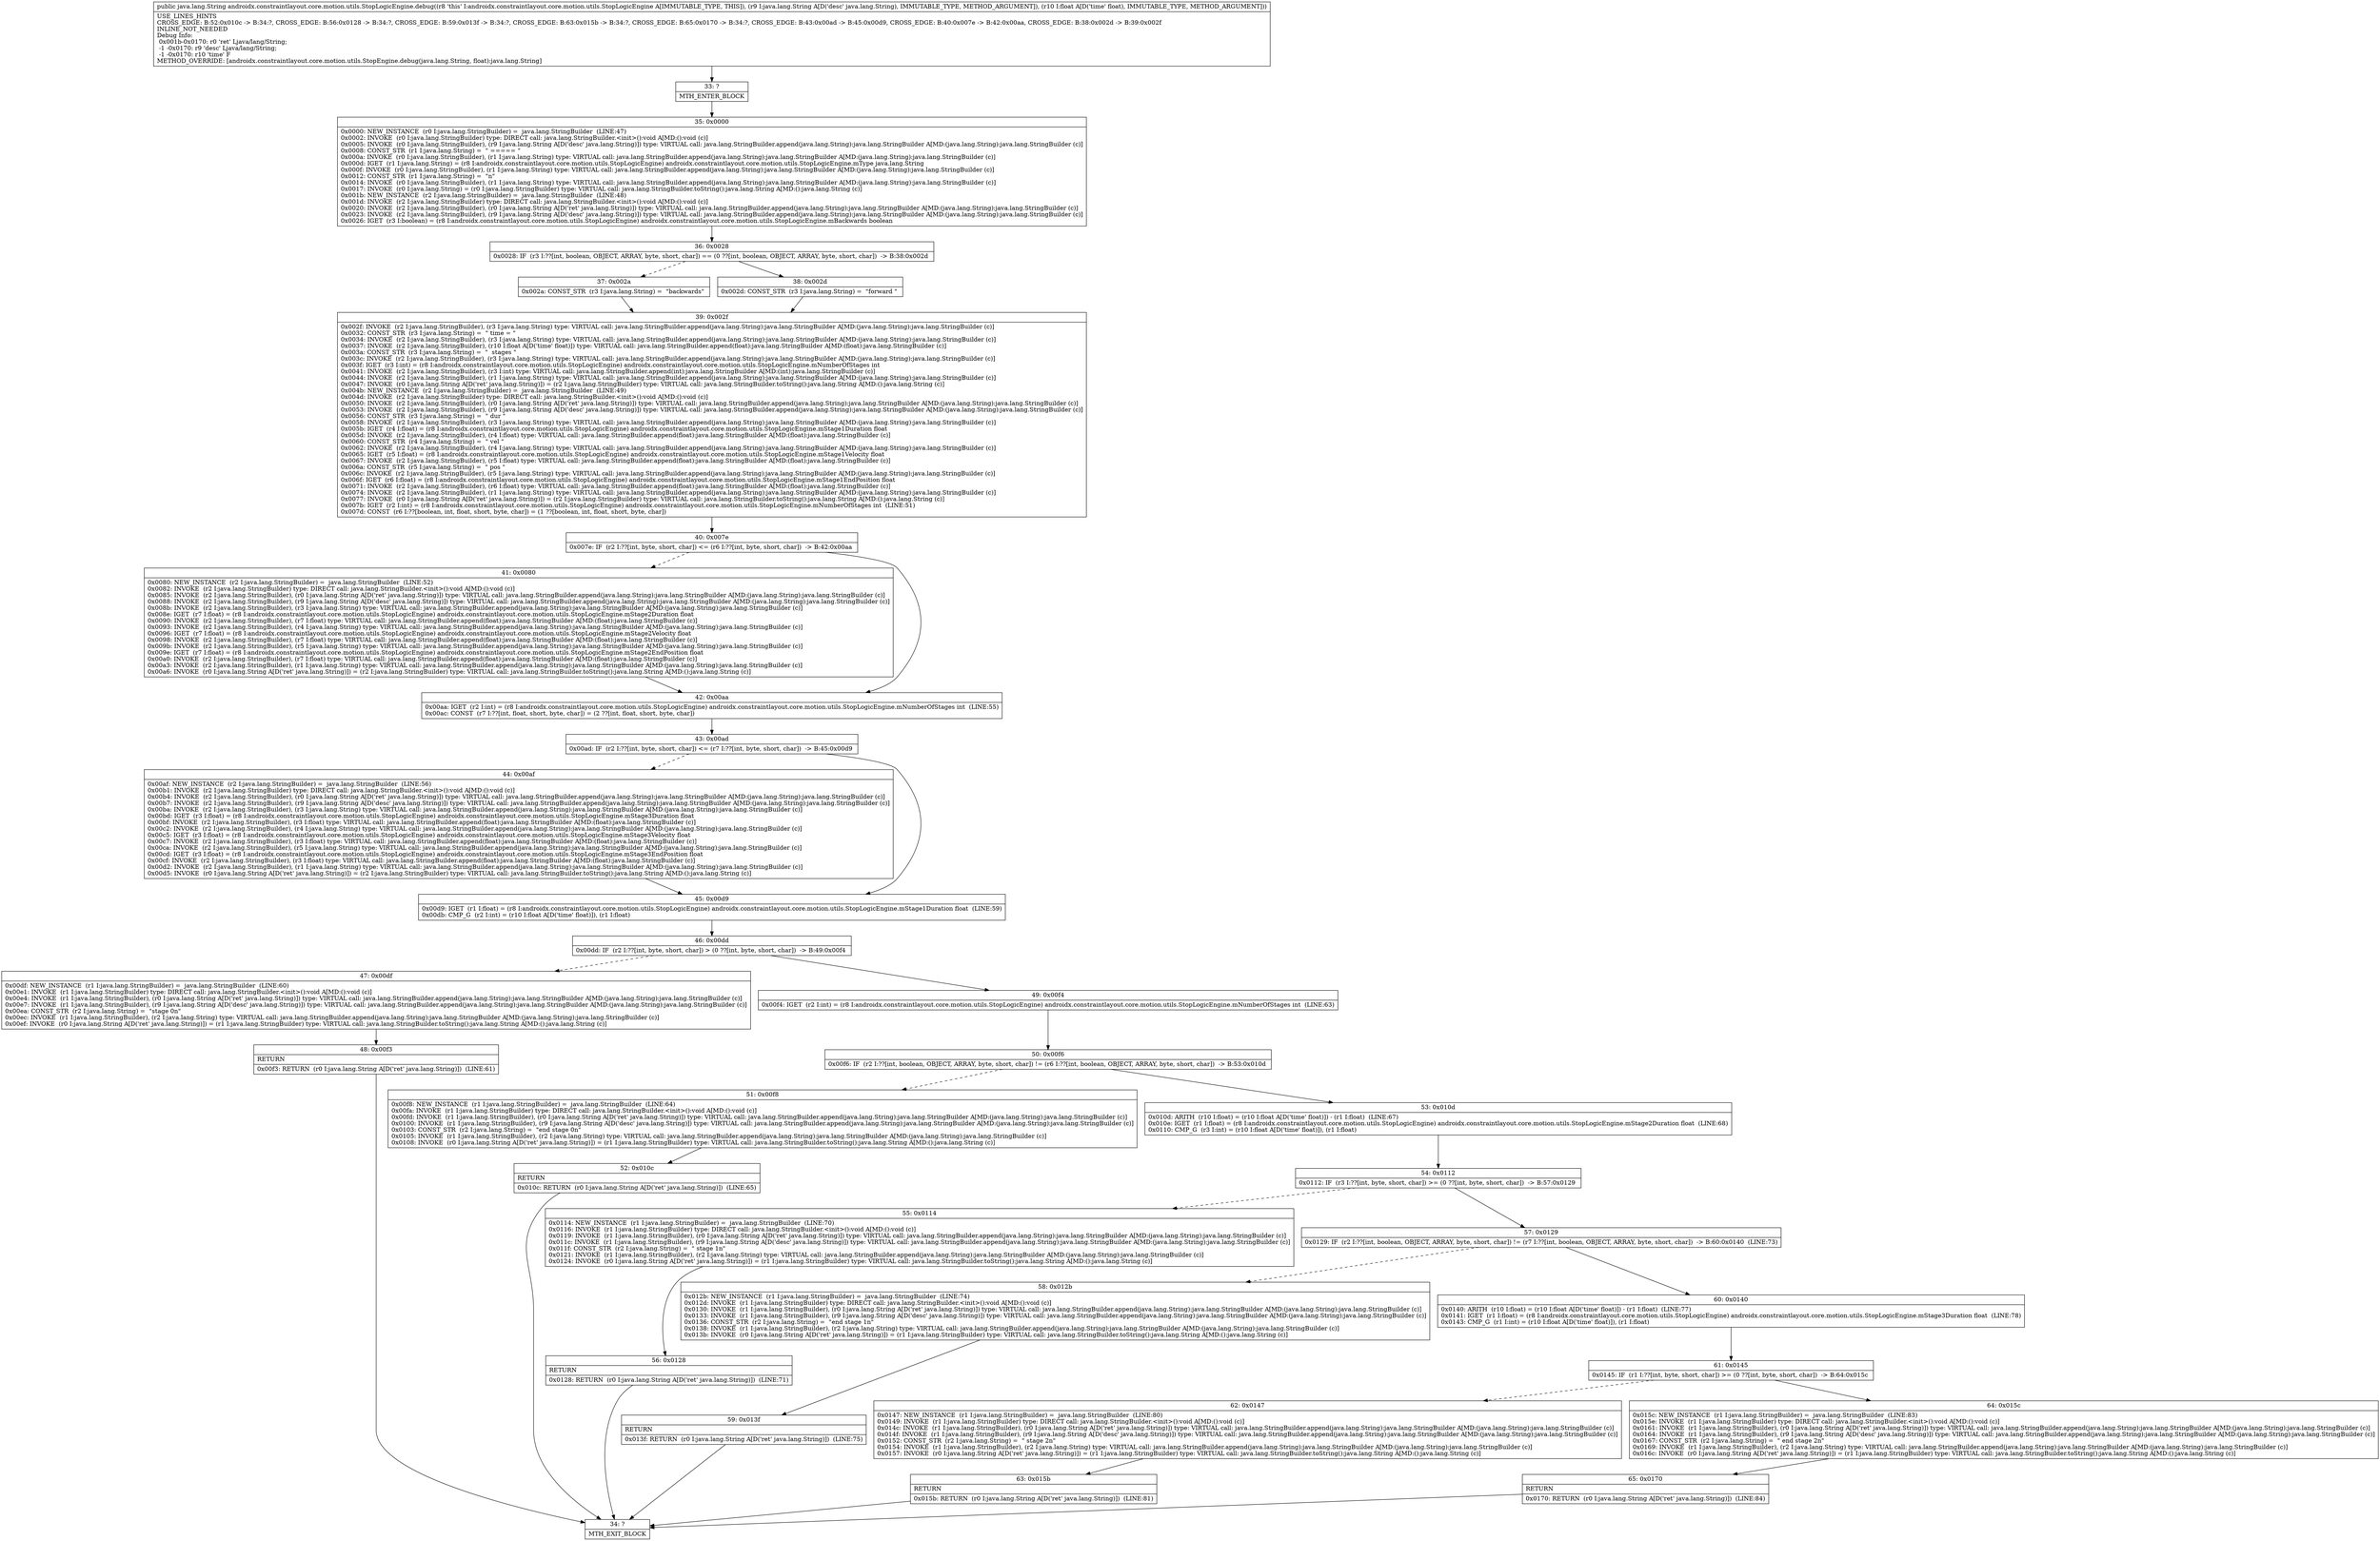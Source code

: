 digraph "CFG forandroidx.constraintlayout.core.motion.utils.StopLogicEngine.debug(Ljava\/lang\/String;F)Ljava\/lang\/String;" {
Node_33 [shape=record,label="{33\:\ ?|MTH_ENTER_BLOCK\l}"];
Node_35 [shape=record,label="{35\:\ 0x0000|0x0000: NEW_INSTANCE  (r0 I:java.lang.StringBuilder) =  java.lang.StringBuilder  (LINE:47)\l0x0002: INVOKE  (r0 I:java.lang.StringBuilder) type: DIRECT call: java.lang.StringBuilder.\<init\>():void A[MD:():void (c)]\l0x0005: INVOKE  (r0 I:java.lang.StringBuilder), (r9 I:java.lang.String A[D('desc' java.lang.String)]) type: VIRTUAL call: java.lang.StringBuilder.append(java.lang.String):java.lang.StringBuilder A[MD:(java.lang.String):java.lang.StringBuilder (c)]\l0x0008: CONST_STR  (r1 I:java.lang.String) =  \" ===== \" \l0x000a: INVOKE  (r0 I:java.lang.StringBuilder), (r1 I:java.lang.String) type: VIRTUAL call: java.lang.StringBuilder.append(java.lang.String):java.lang.StringBuilder A[MD:(java.lang.String):java.lang.StringBuilder (c)]\l0x000d: IGET  (r1 I:java.lang.String) = (r8 I:androidx.constraintlayout.core.motion.utils.StopLogicEngine) androidx.constraintlayout.core.motion.utils.StopLogicEngine.mType java.lang.String \l0x000f: INVOKE  (r0 I:java.lang.StringBuilder), (r1 I:java.lang.String) type: VIRTUAL call: java.lang.StringBuilder.append(java.lang.String):java.lang.StringBuilder A[MD:(java.lang.String):java.lang.StringBuilder (c)]\l0x0012: CONST_STR  (r1 I:java.lang.String) =  \"n\" \l0x0014: INVOKE  (r0 I:java.lang.StringBuilder), (r1 I:java.lang.String) type: VIRTUAL call: java.lang.StringBuilder.append(java.lang.String):java.lang.StringBuilder A[MD:(java.lang.String):java.lang.StringBuilder (c)]\l0x0017: INVOKE  (r0 I:java.lang.String) = (r0 I:java.lang.StringBuilder) type: VIRTUAL call: java.lang.StringBuilder.toString():java.lang.String A[MD:():java.lang.String (c)]\l0x001b: NEW_INSTANCE  (r2 I:java.lang.StringBuilder) =  java.lang.StringBuilder  (LINE:48)\l0x001d: INVOKE  (r2 I:java.lang.StringBuilder) type: DIRECT call: java.lang.StringBuilder.\<init\>():void A[MD:():void (c)]\l0x0020: INVOKE  (r2 I:java.lang.StringBuilder), (r0 I:java.lang.String A[D('ret' java.lang.String)]) type: VIRTUAL call: java.lang.StringBuilder.append(java.lang.String):java.lang.StringBuilder A[MD:(java.lang.String):java.lang.StringBuilder (c)]\l0x0023: INVOKE  (r2 I:java.lang.StringBuilder), (r9 I:java.lang.String A[D('desc' java.lang.String)]) type: VIRTUAL call: java.lang.StringBuilder.append(java.lang.String):java.lang.StringBuilder A[MD:(java.lang.String):java.lang.StringBuilder (c)]\l0x0026: IGET  (r3 I:boolean) = (r8 I:androidx.constraintlayout.core.motion.utils.StopLogicEngine) androidx.constraintlayout.core.motion.utils.StopLogicEngine.mBackwards boolean \l}"];
Node_36 [shape=record,label="{36\:\ 0x0028|0x0028: IF  (r3 I:??[int, boolean, OBJECT, ARRAY, byte, short, char]) == (0 ??[int, boolean, OBJECT, ARRAY, byte, short, char])  \-\> B:38:0x002d \l}"];
Node_37 [shape=record,label="{37\:\ 0x002a|0x002a: CONST_STR  (r3 I:java.lang.String) =  \"backwards\" \l}"];
Node_39 [shape=record,label="{39\:\ 0x002f|0x002f: INVOKE  (r2 I:java.lang.StringBuilder), (r3 I:java.lang.String) type: VIRTUAL call: java.lang.StringBuilder.append(java.lang.String):java.lang.StringBuilder A[MD:(java.lang.String):java.lang.StringBuilder (c)]\l0x0032: CONST_STR  (r3 I:java.lang.String) =  \" time = \" \l0x0034: INVOKE  (r2 I:java.lang.StringBuilder), (r3 I:java.lang.String) type: VIRTUAL call: java.lang.StringBuilder.append(java.lang.String):java.lang.StringBuilder A[MD:(java.lang.String):java.lang.StringBuilder (c)]\l0x0037: INVOKE  (r2 I:java.lang.StringBuilder), (r10 I:float A[D('time' float)]) type: VIRTUAL call: java.lang.StringBuilder.append(float):java.lang.StringBuilder A[MD:(float):java.lang.StringBuilder (c)]\l0x003a: CONST_STR  (r3 I:java.lang.String) =  \"  stages \" \l0x003c: INVOKE  (r2 I:java.lang.StringBuilder), (r3 I:java.lang.String) type: VIRTUAL call: java.lang.StringBuilder.append(java.lang.String):java.lang.StringBuilder A[MD:(java.lang.String):java.lang.StringBuilder (c)]\l0x003f: IGET  (r3 I:int) = (r8 I:androidx.constraintlayout.core.motion.utils.StopLogicEngine) androidx.constraintlayout.core.motion.utils.StopLogicEngine.mNumberOfStages int \l0x0041: INVOKE  (r2 I:java.lang.StringBuilder), (r3 I:int) type: VIRTUAL call: java.lang.StringBuilder.append(int):java.lang.StringBuilder A[MD:(int):java.lang.StringBuilder (c)]\l0x0044: INVOKE  (r2 I:java.lang.StringBuilder), (r1 I:java.lang.String) type: VIRTUAL call: java.lang.StringBuilder.append(java.lang.String):java.lang.StringBuilder A[MD:(java.lang.String):java.lang.StringBuilder (c)]\l0x0047: INVOKE  (r0 I:java.lang.String A[D('ret' java.lang.String)]) = (r2 I:java.lang.StringBuilder) type: VIRTUAL call: java.lang.StringBuilder.toString():java.lang.String A[MD:():java.lang.String (c)]\l0x004b: NEW_INSTANCE  (r2 I:java.lang.StringBuilder) =  java.lang.StringBuilder  (LINE:49)\l0x004d: INVOKE  (r2 I:java.lang.StringBuilder) type: DIRECT call: java.lang.StringBuilder.\<init\>():void A[MD:():void (c)]\l0x0050: INVOKE  (r2 I:java.lang.StringBuilder), (r0 I:java.lang.String A[D('ret' java.lang.String)]) type: VIRTUAL call: java.lang.StringBuilder.append(java.lang.String):java.lang.StringBuilder A[MD:(java.lang.String):java.lang.StringBuilder (c)]\l0x0053: INVOKE  (r2 I:java.lang.StringBuilder), (r9 I:java.lang.String A[D('desc' java.lang.String)]) type: VIRTUAL call: java.lang.StringBuilder.append(java.lang.String):java.lang.StringBuilder A[MD:(java.lang.String):java.lang.StringBuilder (c)]\l0x0056: CONST_STR  (r3 I:java.lang.String) =  \" dur \" \l0x0058: INVOKE  (r2 I:java.lang.StringBuilder), (r3 I:java.lang.String) type: VIRTUAL call: java.lang.StringBuilder.append(java.lang.String):java.lang.StringBuilder A[MD:(java.lang.String):java.lang.StringBuilder (c)]\l0x005b: IGET  (r4 I:float) = (r8 I:androidx.constraintlayout.core.motion.utils.StopLogicEngine) androidx.constraintlayout.core.motion.utils.StopLogicEngine.mStage1Duration float \l0x005d: INVOKE  (r2 I:java.lang.StringBuilder), (r4 I:float) type: VIRTUAL call: java.lang.StringBuilder.append(float):java.lang.StringBuilder A[MD:(float):java.lang.StringBuilder (c)]\l0x0060: CONST_STR  (r4 I:java.lang.String) =  \" vel \" \l0x0062: INVOKE  (r2 I:java.lang.StringBuilder), (r4 I:java.lang.String) type: VIRTUAL call: java.lang.StringBuilder.append(java.lang.String):java.lang.StringBuilder A[MD:(java.lang.String):java.lang.StringBuilder (c)]\l0x0065: IGET  (r5 I:float) = (r8 I:androidx.constraintlayout.core.motion.utils.StopLogicEngine) androidx.constraintlayout.core.motion.utils.StopLogicEngine.mStage1Velocity float \l0x0067: INVOKE  (r2 I:java.lang.StringBuilder), (r5 I:float) type: VIRTUAL call: java.lang.StringBuilder.append(float):java.lang.StringBuilder A[MD:(float):java.lang.StringBuilder (c)]\l0x006a: CONST_STR  (r5 I:java.lang.String) =  \" pos \" \l0x006c: INVOKE  (r2 I:java.lang.StringBuilder), (r5 I:java.lang.String) type: VIRTUAL call: java.lang.StringBuilder.append(java.lang.String):java.lang.StringBuilder A[MD:(java.lang.String):java.lang.StringBuilder (c)]\l0x006f: IGET  (r6 I:float) = (r8 I:androidx.constraintlayout.core.motion.utils.StopLogicEngine) androidx.constraintlayout.core.motion.utils.StopLogicEngine.mStage1EndPosition float \l0x0071: INVOKE  (r2 I:java.lang.StringBuilder), (r6 I:float) type: VIRTUAL call: java.lang.StringBuilder.append(float):java.lang.StringBuilder A[MD:(float):java.lang.StringBuilder (c)]\l0x0074: INVOKE  (r2 I:java.lang.StringBuilder), (r1 I:java.lang.String) type: VIRTUAL call: java.lang.StringBuilder.append(java.lang.String):java.lang.StringBuilder A[MD:(java.lang.String):java.lang.StringBuilder (c)]\l0x0077: INVOKE  (r0 I:java.lang.String A[D('ret' java.lang.String)]) = (r2 I:java.lang.StringBuilder) type: VIRTUAL call: java.lang.StringBuilder.toString():java.lang.String A[MD:():java.lang.String (c)]\l0x007b: IGET  (r2 I:int) = (r8 I:androidx.constraintlayout.core.motion.utils.StopLogicEngine) androidx.constraintlayout.core.motion.utils.StopLogicEngine.mNumberOfStages int  (LINE:51)\l0x007d: CONST  (r6 I:??[boolean, int, float, short, byte, char]) = (1 ??[boolean, int, float, short, byte, char]) \l}"];
Node_40 [shape=record,label="{40\:\ 0x007e|0x007e: IF  (r2 I:??[int, byte, short, char]) \<= (r6 I:??[int, byte, short, char])  \-\> B:42:0x00aa \l}"];
Node_41 [shape=record,label="{41\:\ 0x0080|0x0080: NEW_INSTANCE  (r2 I:java.lang.StringBuilder) =  java.lang.StringBuilder  (LINE:52)\l0x0082: INVOKE  (r2 I:java.lang.StringBuilder) type: DIRECT call: java.lang.StringBuilder.\<init\>():void A[MD:():void (c)]\l0x0085: INVOKE  (r2 I:java.lang.StringBuilder), (r0 I:java.lang.String A[D('ret' java.lang.String)]) type: VIRTUAL call: java.lang.StringBuilder.append(java.lang.String):java.lang.StringBuilder A[MD:(java.lang.String):java.lang.StringBuilder (c)]\l0x0088: INVOKE  (r2 I:java.lang.StringBuilder), (r9 I:java.lang.String A[D('desc' java.lang.String)]) type: VIRTUAL call: java.lang.StringBuilder.append(java.lang.String):java.lang.StringBuilder A[MD:(java.lang.String):java.lang.StringBuilder (c)]\l0x008b: INVOKE  (r2 I:java.lang.StringBuilder), (r3 I:java.lang.String) type: VIRTUAL call: java.lang.StringBuilder.append(java.lang.String):java.lang.StringBuilder A[MD:(java.lang.String):java.lang.StringBuilder (c)]\l0x008e: IGET  (r7 I:float) = (r8 I:androidx.constraintlayout.core.motion.utils.StopLogicEngine) androidx.constraintlayout.core.motion.utils.StopLogicEngine.mStage2Duration float \l0x0090: INVOKE  (r2 I:java.lang.StringBuilder), (r7 I:float) type: VIRTUAL call: java.lang.StringBuilder.append(float):java.lang.StringBuilder A[MD:(float):java.lang.StringBuilder (c)]\l0x0093: INVOKE  (r2 I:java.lang.StringBuilder), (r4 I:java.lang.String) type: VIRTUAL call: java.lang.StringBuilder.append(java.lang.String):java.lang.StringBuilder A[MD:(java.lang.String):java.lang.StringBuilder (c)]\l0x0096: IGET  (r7 I:float) = (r8 I:androidx.constraintlayout.core.motion.utils.StopLogicEngine) androidx.constraintlayout.core.motion.utils.StopLogicEngine.mStage2Velocity float \l0x0098: INVOKE  (r2 I:java.lang.StringBuilder), (r7 I:float) type: VIRTUAL call: java.lang.StringBuilder.append(float):java.lang.StringBuilder A[MD:(float):java.lang.StringBuilder (c)]\l0x009b: INVOKE  (r2 I:java.lang.StringBuilder), (r5 I:java.lang.String) type: VIRTUAL call: java.lang.StringBuilder.append(java.lang.String):java.lang.StringBuilder A[MD:(java.lang.String):java.lang.StringBuilder (c)]\l0x009e: IGET  (r7 I:float) = (r8 I:androidx.constraintlayout.core.motion.utils.StopLogicEngine) androidx.constraintlayout.core.motion.utils.StopLogicEngine.mStage2EndPosition float \l0x00a0: INVOKE  (r2 I:java.lang.StringBuilder), (r7 I:float) type: VIRTUAL call: java.lang.StringBuilder.append(float):java.lang.StringBuilder A[MD:(float):java.lang.StringBuilder (c)]\l0x00a3: INVOKE  (r2 I:java.lang.StringBuilder), (r1 I:java.lang.String) type: VIRTUAL call: java.lang.StringBuilder.append(java.lang.String):java.lang.StringBuilder A[MD:(java.lang.String):java.lang.StringBuilder (c)]\l0x00a6: INVOKE  (r0 I:java.lang.String A[D('ret' java.lang.String)]) = (r2 I:java.lang.StringBuilder) type: VIRTUAL call: java.lang.StringBuilder.toString():java.lang.String A[MD:():java.lang.String (c)]\l}"];
Node_42 [shape=record,label="{42\:\ 0x00aa|0x00aa: IGET  (r2 I:int) = (r8 I:androidx.constraintlayout.core.motion.utils.StopLogicEngine) androidx.constraintlayout.core.motion.utils.StopLogicEngine.mNumberOfStages int  (LINE:55)\l0x00ac: CONST  (r7 I:??[int, float, short, byte, char]) = (2 ??[int, float, short, byte, char]) \l}"];
Node_43 [shape=record,label="{43\:\ 0x00ad|0x00ad: IF  (r2 I:??[int, byte, short, char]) \<= (r7 I:??[int, byte, short, char])  \-\> B:45:0x00d9 \l}"];
Node_44 [shape=record,label="{44\:\ 0x00af|0x00af: NEW_INSTANCE  (r2 I:java.lang.StringBuilder) =  java.lang.StringBuilder  (LINE:56)\l0x00b1: INVOKE  (r2 I:java.lang.StringBuilder) type: DIRECT call: java.lang.StringBuilder.\<init\>():void A[MD:():void (c)]\l0x00b4: INVOKE  (r2 I:java.lang.StringBuilder), (r0 I:java.lang.String A[D('ret' java.lang.String)]) type: VIRTUAL call: java.lang.StringBuilder.append(java.lang.String):java.lang.StringBuilder A[MD:(java.lang.String):java.lang.StringBuilder (c)]\l0x00b7: INVOKE  (r2 I:java.lang.StringBuilder), (r9 I:java.lang.String A[D('desc' java.lang.String)]) type: VIRTUAL call: java.lang.StringBuilder.append(java.lang.String):java.lang.StringBuilder A[MD:(java.lang.String):java.lang.StringBuilder (c)]\l0x00ba: INVOKE  (r2 I:java.lang.StringBuilder), (r3 I:java.lang.String) type: VIRTUAL call: java.lang.StringBuilder.append(java.lang.String):java.lang.StringBuilder A[MD:(java.lang.String):java.lang.StringBuilder (c)]\l0x00bd: IGET  (r3 I:float) = (r8 I:androidx.constraintlayout.core.motion.utils.StopLogicEngine) androidx.constraintlayout.core.motion.utils.StopLogicEngine.mStage3Duration float \l0x00bf: INVOKE  (r2 I:java.lang.StringBuilder), (r3 I:float) type: VIRTUAL call: java.lang.StringBuilder.append(float):java.lang.StringBuilder A[MD:(float):java.lang.StringBuilder (c)]\l0x00c2: INVOKE  (r2 I:java.lang.StringBuilder), (r4 I:java.lang.String) type: VIRTUAL call: java.lang.StringBuilder.append(java.lang.String):java.lang.StringBuilder A[MD:(java.lang.String):java.lang.StringBuilder (c)]\l0x00c5: IGET  (r3 I:float) = (r8 I:androidx.constraintlayout.core.motion.utils.StopLogicEngine) androidx.constraintlayout.core.motion.utils.StopLogicEngine.mStage3Velocity float \l0x00c7: INVOKE  (r2 I:java.lang.StringBuilder), (r3 I:float) type: VIRTUAL call: java.lang.StringBuilder.append(float):java.lang.StringBuilder A[MD:(float):java.lang.StringBuilder (c)]\l0x00ca: INVOKE  (r2 I:java.lang.StringBuilder), (r5 I:java.lang.String) type: VIRTUAL call: java.lang.StringBuilder.append(java.lang.String):java.lang.StringBuilder A[MD:(java.lang.String):java.lang.StringBuilder (c)]\l0x00cd: IGET  (r3 I:float) = (r8 I:androidx.constraintlayout.core.motion.utils.StopLogicEngine) androidx.constraintlayout.core.motion.utils.StopLogicEngine.mStage3EndPosition float \l0x00cf: INVOKE  (r2 I:java.lang.StringBuilder), (r3 I:float) type: VIRTUAL call: java.lang.StringBuilder.append(float):java.lang.StringBuilder A[MD:(float):java.lang.StringBuilder (c)]\l0x00d2: INVOKE  (r2 I:java.lang.StringBuilder), (r1 I:java.lang.String) type: VIRTUAL call: java.lang.StringBuilder.append(java.lang.String):java.lang.StringBuilder A[MD:(java.lang.String):java.lang.StringBuilder (c)]\l0x00d5: INVOKE  (r0 I:java.lang.String A[D('ret' java.lang.String)]) = (r2 I:java.lang.StringBuilder) type: VIRTUAL call: java.lang.StringBuilder.toString():java.lang.String A[MD:():java.lang.String (c)]\l}"];
Node_45 [shape=record,label="{45\:\ 0x00d9|0x00d9: IGET  (r1 I:float) = (r8 I:androidx.constraintlayout.core.motion.utils.StopLogicEngine) androidx.constraintlayout.core.motion.utils.StopLogicEngine.mStage1Duration float  (LINE:59)\l0x00db: CMP_G  (r2 I:int) = (r10 I:float A[D('time' float)]), (r1 I:float) \l}"];
Node_46 [shape=record,label="{46\:\ 0x00dd|0x00dd: IF  (r2 I:??[int, byte, short, char]) \> (0 ??[int, byte, short, char])  \-\> B:49:0x00f4 \l}"];
Node_47 [shape=record,label="{47\:\ 0x00df|0x00df: NEW_INSTANCE  (r1 I:java.lang.StringBuilder) =  java.lang.StringBuilder  (LINE:60)\l0x00e1: INVOKE  (r1 I:java.lang.StringBuilder) type: DIRECT call: java.lang.StringBuilder.\<init\>():void A[MD:():void (c)]\l0x00e4: INVOKE  (r1 I:java.lang.StringBuilder), (r0 I:java.lang.String A[D('ret' java.lang.String)]) type: VIRTUAL call: java.lang.StringBuilder.append(java.lang.String):java.lang.StringBuilder A[MD:(java.lang.String):java.lang.StringBuilder (c)]\l0x00e7: INVOKE  (r1 I:java.lang.StringBuilder), (r9 I:java.lang.String A[D('desc' java.lang.String)]) type: VIRTUAL call: java.lang.StringBuilder.append(java.lang.String):java.lang.StringBuilder A[MD:(java.lang.String):java.lang.StringBuilder (c)]\l0x00ea: CONST_STR  (r2 I:java.lang.String) =  \"stage 0n\" \l0x00ec: INVOKE  (r1 I:java.lang.StringBuilder), (r2 I:java.lang.String) type: VIRTUAL call: java.lang.StringBuilder.append(java.lang.String):java.lang.StringBuilder A[MD:(java.lang.String):java.lang.StringBuilder (c)]\l0x00ef: INVOKE  (r0 I:java.lang.String A[D('ret' java.lang.String)]) = (r1 I:java.lang.StringBuilder) type: VIRTUAL call: java.lang.StringBuilder.toString():java.lang.String A[MD:():java.lang.String (c)]\l}"];
Node_48 [shape=record,label="{48\:\ 0x00f3|RETURN\l|0x00f3: RETURN  (r0 I:java.lang.String A[D('ret' java.lang.String)])  (LINE:61)\l}"];
Node_34 [shape=record,label="{34\:\ ?|MTH_EXIT_BLOCK\l}"];
Node_49 [shape=record,label="{49\:\ 0x00f4|0x00f4: IGET  (r2 I:int) = (r8 I:androidx.constraintlayout.core.motion.utils.StopLogicEngine) androidx.constraintlayout.core.motion.utils.StopLogicEngine.mNumberOfStages int  (LINE:63)\l}"];
Node_50 [shape=record,label="{50\:\ 0x00f6|0x00f6: IF  (r2 I:??[int, boolean, OBJECT, ARRAY, byte, short, char]) != (r6 I:??[int, boolean, OBJECT, ARRAY, byte, short, char])  \-\> B:53:0x010d \l}"];
Node_51 [shape=record,label="{51\:\ 0x00f8|0x00f8: NEW_INSTANCE  (r1 I:java.lang.StringBuilder) =  java.lang.StringBuilder  (LINE:64)\l0x00fa: INVOKE  (r1 I:java.lang.StringBuilder) type: DIRECT call: java.lang.StringBuilder.\<init\>():void A[MD:():void (c)]\l0x00fd: INVOKE  (r1 I:java.lang.StringBuilder), (r0 I:java.lang.String A[D('ret' java.lang.String)]) type: VIRTUAL call: java.lang.StringBuilder.append(java.lang.String):java.lang.StringBuilder A[MD:(java.lang.String):java.lang.StringBuilder (c)]\l0x0100: INVOKE  (r1 I:java.lang.StringBuilder), (r9 I:java.lang.String A[D('desc' java.lang.String)]) type: VIRTUAL call: java.lang.StringBuilder.append(java.lang.String):java.lang.StringBuilder A[MD:(java.lang.String):java.lang.StringBuilder (c)]\l0x0103: CONST_STR  (r2 I:java.lang.String) =  \"end stage 0n\" \l0x0105: INVOKE  (r1 I:java.lang.StringBuilder), (r2 I:java.lang.String) type: VIRTUAL call: java.lang.StringBuilder.append(java.lang.String):java.lang.StringBuilder A[MD:(java.lang.String):java.lang.StringBuilder (c)]\l0x0108: INVOKE  (r0 I:java.lang.String A[D('ret' java.lang.String)]) = (r1 I:java.lang.StringBuilder) type: VIRTUAL call: java.lang.StringBuilder.toString():java.lang.String A[MD:():java.lang.String (c)]\l}"];
Node_52 [shape=record,label="{52\:\ 0x010c|RETURN\l|0x010c: RETURN  (r0 I:java.lang.String A[D('ret' java.lang.String)])  (LINE:65)\l}"];
Node_53 [shape=record,label="{53\:\ 0x010d|0x010d: ARITH  (r10 I:float) = (r10 I:float A[D('time' float)]) \- (r1 I:float)  (LINE:67)\l0x010e: IGET  (r1 I:float) = (r8 I:androidx.constraintlayout.core.motion.utils.StopLogicEngine) androidx.constraintlayout.core.motion.utils.StopLogicEngine.mStage2Duration float  (LINE:68)\l0x0110: CMP_G  (r3 I:int) = (r10 I:float A[D('time' float)]), (r1 I:float) \l}"];
Node_54 [shape=record,label="{54\:\ 0x0112|0x0112: IF  (r3 I:??[int, byte, short, char]) \>= (0 ??[int, byte, short, char])  \-\> B:57:0x0129 \l}"];
Node_55 [shape=record,label="{55\:\ 0x0114|0x0114: NEW_INSTANCE  (r1 I:java.lang.StringBuilder) =  java.lang.StringBuilder  (LINE:70)\l0x0116: INVOKE  (r1 I:java.lang.StringBuilder) type: DIRECT call: java.lang.StringBuilder.\<init\>():void A[MD:():void (c)]\l0x0119: INVOKE  (r1 I:java.lang.StringBuilder), (r0 I:java.lang.String A[D('ret' java.lang.String)]) type: VIRTUAL call: java.lang.StringBuilder.append(java.lang.String):java.lang.StringBuilder A[MD:(java.lang.String):java.lang.StringBuilder (c)]\l0x011c: INVOKE  (r1 I:java.lang.StringBuilder), (r9 I:java.lang.String A[D('desc' java.lang.String)]) type: VIRTUAL call: java.lang.StringBuilder.append(java.lang.String):java.lang.StringBuilder A[MD:(java.lang.String):java.lang.StringBuilder (c)]\l0x011f: CONST_STR  (r2 I:java.lang.String) =  \" stage 1n\" \l0x0121: INVOKE  (r1 I:java.lang.StringBuilder), (r2 I:java.lang.String) type: VIRTUAL call: java.lang.StringBuilder.append(java.lang.String):java.lang.StringBuilder A[MD:(java.lang.String):java.lang.StringBuilder (c)]\l0x0124: INVOKE  (r0 I:java.lang.String A[D('ret' java.lang.String)]) = (r1 I:java.lang.StringBuilder) type: VIRTUAL call: java.lang.StringBuilder.toString():java.lang.String A[MD:():java.lang.String (c)]\l}"];
Node_56 [shape=record,label="{56\:\ 0x0128|RETURN\l|0x0128: RETURN  (r0 I:java.lang.String A[D('ret' java.lang.String)])  (LINE:71)\l}"];
Node_57 [shape=record,label="{57\:\ 0x0129|0x0129: IF  (r2 I:??[int, boolean, OBJECT, ARRAY, byte, short, char]) != (r7 I:??[int, boolean, OBJECT, ARRAY, byte, short, char])  \-\> B:60:0x0140  (LINE:73)\l}"];
Node_58 [shape=record,label="{58\:\ 0x012b|0x012b: NEW_INSTANCE  (r1 I:java.lang.StringBuilder) =  java.lang.StringBuilder  (LINE:74)\l0x012d: INVOKE  (r1 I:java.lang.StringBuilder) type: DIRECT call: java.lang.StringBuilder.\<init\>():void A[MD:():void (c)]\l0x0130: INVOKE  (r1 I:java.lang.StringBuilder), (r0 I:java.lang.String A[D('ret' java.lang.String)]) type: VIRTUAL call: java.lang.StringBuilder.append(java.lang.String):java.lang.StringBuilder A[MD:(java.lang.String):java.lang.StringBuilder (c)]\l0x0133: INVOKE  (r1 I:java.lang.StringBuilder), (r9 I:java.lang.String A[D('desc' java.lang.String)]) type: VIRTUAL call: java.lang.StringBuilder.append(java.lang.String):java.lang.StringBuilder A[MD:(java.lang.String):java.lang.StringBuilder (c)]\l0x0136: CONST_STR  (r2 I:java.lang.String) =  \"end stage 1n\" \l0x0138: INVOKE  (r1 I:java.lang.StringBuilder), (r2 I:java.lang.String) type: VIRTUAL call: java.lang.StringBuilder.append(java.lang.String):java.lang.StringBuilder A[MD:(java.lang.String):java.lang.StringBuilder (c)]\l0x013b: INVOKE  (r0 I:java.lang.String A[D('ret' java.lang.String)]) = (r1 I:java.lang.StringBuilder) type: VIRTUAL call: java.lang.StringBuilder.toString():java.lang.String A[MD:():java.lang.String (c)]\l}"];
Node_59 [shape=record,label="{59\:\ 0x013f|RETURN\l|0x013f: RETURN  (r0 I:java.lang.String A[D('ret' java.lang.String)])  (LINE:75)\l}"];
Node_60 [shape=record,label="{60\:\ 0x0140|0x0140: ARITH  (r10 I:float) = (r10 I:float A[D('time' float)]) \- (r1 I:float)  (LINE:77)\l0x0141: IGET  (r1 I:float) = (r8 I:androidx.constraintlayout.core.motion.utils.StopLogicEngine) androidx.constraintlayout.core.motion.utils.StopLogicEngine.mStage3Duration float  (LINE:78)\l0x0143: CMP_G  (r1 I:int) = (r10 I:float A[D('time' float)]), (r1 I:float) \l}"];
Node_61 [shape=record,label="{61\:\ 0x0145|0x0145: IF  (r1 I:??[int, byte, short, char]) \>= (0 ??[int, byte, short, char])  \-\> B:64:0x015c \l}"];
Node_62 [shape=record,label="{62\:\ 0x0147|0x0147: NEW_INSTANCE  (r1 I:java.lang.StringBuilder) =  java.lang.StringBuilder  (LINE:80)\l0x0149: INVOKE  (r1 I:java.lang.StringBuilder) type: DIRECT call: java.lang.StringBuilder.\<init\>():void A[MD:():void (c)]\l0x014c: INVOKE  (r1 I:java.lang.StringBuilder), (r0 I:java.lang.String A[D('ret' java.lang.String)]) type: VIRTUAL call: java.lang.StringBuilder.append(java.lang.String):java.lang.StringBuilder A[MD:(java.lang.String):java.lang.StringBuilder (c)]\l0x014f: INVOKE  (r1 I:java.lang.StringBuilder), (r9 I:java.lang.String A[D('desc' java.lang.String)]) type: VIRTUAL call: java.lang.StringBuilder.append(java.lang.String):java.lang.StringBuilder A[MD:(java.lang.String):java.lang.StringBuilder (c)]\l0x0152: CONST_STR  (r2 I:java.lang.String) =  \" stage 2n\" \l0x0154: INVOKE  (r1 I:java.lang.StringBuilder), (r2 I:java.lang.String) type: VIRTUAL call: java.lang.StringBuilder.append(java.lang.String):java.lang.StringBuilder A[MD:(java.lang.String):java.lang.StringBuilder (c)]\l0x0157: INVOKE  (r0 I:java.lang.String A[D('ret' java.lang.String)]) = (r1 I:java.lang.StringBuilder) type: VIRTUAL call: java.lang.StringBuilder.toString():java.lang.String A[MD:():java.lang.String (c)]\l}"];
Node_63 [shape=record,label="{63\:\ 0x015b|RETURN\l|0x015b: RETURN  (r0 I:java.lang.String A[D('ret' java.lang.String)])  (LINE:81)\l}"];
Node_64 [shape=record,label="{64\:\ 0x015c|0x015c: NEW_INSTANCE  (r1 I:java.lang.StringBuilder) =  java.lang.StringBuilder  (LINE:83)\l0x015e: INVOKE  (r1 I:java.lang.StringBuilder) type: DIRECT call: java.lang.StringBuilder.\<init\>():void A[MD:():void (c)]\l0x0161: INVOKE  (r1 I:java.lang.StringBuilder), (r0 I:java.lang.String A[D('ret' java.lang.String)]) type: VIRTUAL call: java.lang.StringBuilder.append(java.lang.String):java.lang.StringBuilder A[MD:(java.lang.String):java.lang.StringBuilder (c)]\l0x0164: INVOKE  (r1 I:java.lang.StringBuilder), (r9 I:java.lang.String A[D('desc' java.lang.String)]) type: VIRTUAL call: java.lang.StringBuilder.append(java.lang.String):java.lang.StringBuilder A[MD:(java.lang.String):java.lang.StringBuilder (c)]\l0x0167: CONST_STR  (r2 I:java.lang.String) =  \" end stage 2n\" \l0x0169: INVOKE  (r1 I:java.lang.StringBuilder), (r2 I:java.lang.String) type: VIRTUAL call: java.lang.StringBuilder.append(java.lang.String):java.lang.StringBuilder A[MD:(java.lang.String):java.lang.StringBuilder (c)]\l0x016c: INVOKE  (r0 I:java.lang.String A[D('ret' java.lang.String)]) = (r1 I:java.lang.StringBuilder) type: VIRTUAL call: java.lang.StringBuilder.toString():java.lang.String A[MD:():java.lang.String (c)]\l}"];
Node_65 [shape=record,label="{65\:\ 0x0170|RETURN\l|0x0170: RETURN  (r0 I:java.lang.String A[D('ret' java.lang.String)])  (LINE:84)\l}"];
Node_38 [shape=record,label="{38\:\ 0x002d|0x002d: CONST_STR  (r3 I:java.lang.String) =  \"forward \" \l}"];
MethodNode[shape=record,label="{public java.lang.String androidx.constraintlayout.core.motion.utils.StopLogicEngine.debug((r8 'this' I:androidx.constraintlayout.core.motion.utils.StopLogicEngine A[IMMUTABLE_TYPE, THIS]), (r9 I:java.lang.String A[D('desc' java.lang.String), IMMUTABLE_TYPE, METHOD_ARGUMENT]), (r10 I:float A[D('time' float), IMMUTABLE_TYPE, METHOD_ARGUMENT]))  | USE_LINES_HINTS\lCROSS_EDGE: B:52:0x010c \-\> B:34:?, CROSS_EDGE: B:56:0x0128 \-\> B:34:?, CROSS_EDGE: B:59:0x013f \-\> B:34:?, CROSS_EDGE: B:63:0x015b \-\> B:34:?, CROSS_EDGE: B:65:0x0170 \-\> B:34:?, CROSS_EDGE: B:43:0x00ad \-\> B:45:0x00d9, CROSS_EDGE: B:40:0x007e \-\> B:42:0x00aa, CROSS_EDGE: B:38:0x002d \-\> B:39:0x002f\lINLINE_NOT_NEEDED\lDebug Info:\l  0x001b\-0x0170: r0 'ret' Ljava\/lang\/String;\l  \-1 \-0x0170: r9 'desc' Ljava\/lang\/String;\l  \-1 \-0x0170: r10 'time' F\lMETHOD_OVERRIDE: [androidx.constraintlayout.core.motion.utils.StopEngine.debug(java.lang.String, float):java.lang.String]\l}"];
MethodNode -> Node_33;Node_33 -> Node_35;
Node_35 -> Node_36;
Node_36 -> Node_37[style=dashed];
Node_36 -> Node_38;
Node_37 -> Node_39;
Node_39 -> Node_40;
Node_40 -> Node_41[style=dashed];
Node_40 -> Node_42;
Node_41 -> Node_42;
Node_42 -> Node_43;
Node_43 -> Node_44[style=dashed];
Node_43 -> Node_45;
Node_44 -> Node_45;
Node_45 -> Node_46;
Node_46 -> Node_47[style=dashed];
Node_46 -> Node_49;
Node_47 -> Node_48;
Node_48 -> Node_34;
Node_49 -> Node_50;
Node_50 -> Node_51[style=dashed];
Node_50 -> Node_53;
Node_51 -> Node_52;
Node_52 -> Node_34;
Node_53 -> Node_54;
Node_54 -> Node_55[style=dashed];
Node_54 -> Node_57;
Node_55 -> Node_56;
Node_56 -> Node_34;
Node_57 -> Node_58[style=dashed];
Node_57 -> Node_60;
Node_58 -> Node_59;
Node_59 -> Node_34;
Node_60 -> Node_61;
Node_61 -> Node_62[style=dashed];
Node_61 -> Node_64;
Node_62 -> Node_63;
Node_63 -> Node_34;
Node_64 -> Node_65;
Node_65 -> Node_34;
Node_38 -> Node_39;
}

